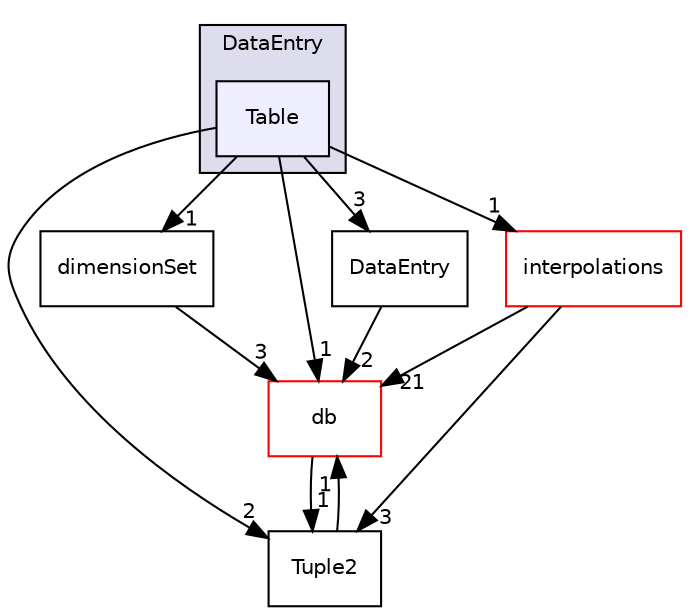 digraph "src/OpenFOAM/primitives/functions/DataEntry/Table" {
  bgcolor=transparent;
  compound=true
  node [ fontsize="10", fontname="Helvetica"];
  edge [ labelfontsize="10", labelfontname="Helvetica"];
  subgraph clusterdir_39719c705025486201df4639072645d2 {
    graph [ bgcolor="#ddddee", pencolor="black", label="DataEntry" fontname="Helvetica", fontsize="10", URL="dir_39719c705025486201df4639072645d2.html"]
  dir_0afca8f66b32cf217d73e669bf45780e [shape=box, label="Table", style="filled", fillcolor="#eeeeff", pencolor="black", URL="dir_0afca8f66b32cf217d73e669bf45780e.html"];
  }
  dir_ddfbc8513dac5f891eeb54fd21e599df [shape=box label="dimensionSet" URL="dir_ddfbc8513dac5f891eeb54fd21e599df.html"];
  dir_246f7a9c53924f474d87efd38f207066 [shape=box label="Tuple2" URL="dir_246f7a9c53924f474d87efd38f207066.html"];
  dir_e764f87aebd421bcba631b254777cd25 [shape=box label="interpolations" color="red" URL="dir_e764f87aebd421bcba631b254777cd25.html"];
  dir_63c634f7a7cfd679ac26c67fb30fc32f [shape=box label="db" color="red" URL="dir_63c634f7a7cfd679ac26c67fb30fc32f.html"];
  dir_53a5341fa96310b76ae10313a4ca1baf [shape=box label="DataEntry" URL="dir_53a5341fa96310b76ae10313a4ca1baf.html"];
  dir_ddfbc8513dac5f891eeb54fd21e599df->dir_63c634f7a7cfd679ac26c67fb30fc32f [headlabel="3", labeldistance=1.5 headhref="dir_002012_001944.html"];
  dir_246f7a9c53924f474d87efd38f207066->dir_63c634f7a7cfd679ac26c67fb30fc32f [headlabel="1", labeldistance=1.5 headhref="dir_002402_001944.html"];
  dir_e764f87aebd421bcba631b254777cd25->dir_246f7a9c53924f474d87efd38f207066 [headlabel="3", labeldistance=1.5 headhref="dir_002111_002402.html"];
  dir_e764f87aebd421bcba631b254777cd25->dir_63c634f7a7cfd679ac26c67fb30fc32f [headlabel="21", labeldistance=1.5 headhref="dir_002111_001944.html"];
  dir_63c634f7a7cfd679ac26c67fb30fc32f->dir_246f7a9c53924f474d87efd38f207066 [headlabel="1", labeldistance=1.5 headhref="dir_001944_002402.html"];
  dir_53a5341fa96310b76ae10313a4ca1baf->dir_63c634f7a7cfd679ac26c67fb30fc32f [headlabel="2", labeldistance=1.5 headhref="dir_002332_001944.html"];
  dir_0afca8f66b32cf217d73e669bf45780e->dir_ddfbc8513dac5f891eeb54fd21e599df [headlabel="1", labeldistance=1.5 headhref="dir_002334_002012.html"];
  dir_0afca8f66b32cf217d73e669bf45780e->dir_246f7a9c53924f474d87efd38f207066 [headlabel="2", labeldistance=1.5 headhref="dir_002334_002402.html"];
  dir_0afca8f66b32cf217d73e669bf45780e->dir_e764f87aebd421bcba631b254777cd25 [headlabel="1", labeldistance=1.5 headhref="dir_002334_002111.html"];
  dir_0afca8f66b32cf217d73e669bf45780e->dir_63c634f7a7cfd679ac26c67fb30fc32f [headlabel="1", labeldistance=1.5 headhref="dir_002334_001944.html"];
  dir_0afca8f66b32cf217d73e669bf45780e->dir_53a5341fa96310b76ae10313a4ca1baf [headlabel="3", labeldistance=1.5 headhref="dir_002334_002332.html"];
}

